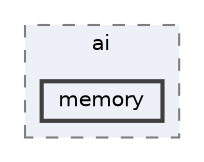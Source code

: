 digraph "lib/ai/memory"
{
 // LATEX_PDF_SIZE
  bgcolor="transparent";
  edge [fontname=Helvetica,fontsize=10,labelfontname=Helvetica,labelfontsize=10];
  node [fontname=Helvetica,fontsize=10,shape=box,height=0.2,width=0.4];
  compound=true
  subgraph clusterdir_9006fd717e550db27c5d60e4af58c13b {
    graph [ bgcolor="#edf0f7", pencolor="grey50", label="ai", fontname=Helvetica,fontsize=10 style="filled,dashed", URL="dir_9006fd717e550db27c5d60e4af58c13b.html",tooltip=""]
  dir_91685dd9d87c10ed26a6ece8ae855435 [label="memory", fillcolor="#edf0f7", color="grey25", style="filled,bold", URL="dir_91685dd9d87c10ed26a6ece8ae855435.html",tooltip=""];
  }
}
